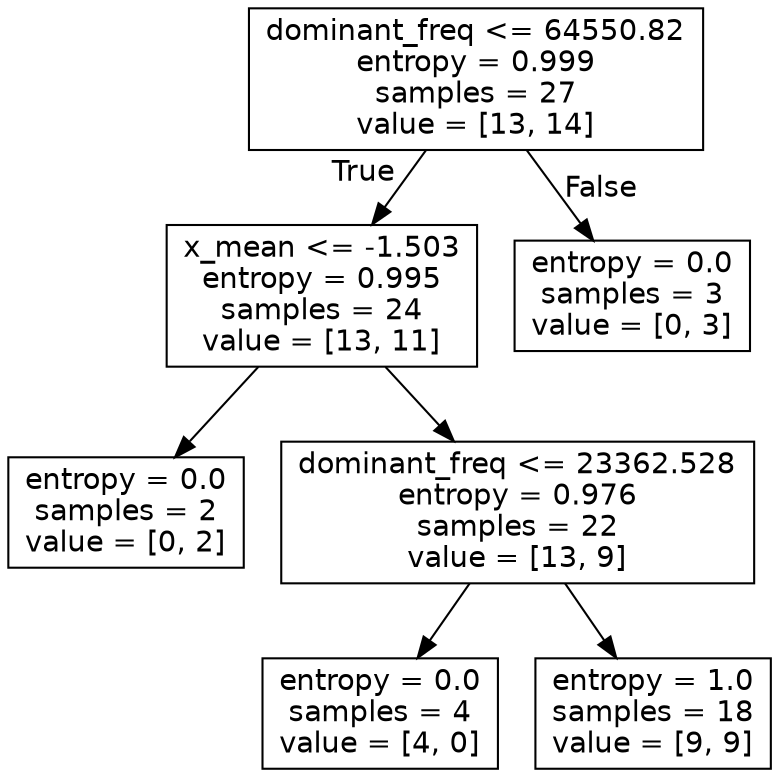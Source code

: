 digraph Tree {
node [shape=box, fontname="helvetica"] ;
edge [fontname="helvetica"] ;
0 [label="dominant_freq <= 64550.82\nentropy = 0.999\nsamples = 27\nvalue = [13, 14]"] ;
1 [label="x_mean <= -1.503\nentropy = 0.995\nsamples = 24\nvalue = [13, 11]"] ;
0 -> 1 [labeldistance=2.5, labelangle=45, headlabel="True"] ;
2 [label="entropy = 0.0\nsamples = 2\nvalue = [0, 2]"] ;
1 -> 2 ;
3 [label="dominant_freq <= 23362.528\nentropy = 0.976\nsamples = 22\nvalue = [13, 9]"] ;
1 -> 3 ;
4 [label="entropy = 0.0\nsamples = 4\nvalue = [4, 0]"] ;
3 -> 4 ;
5 [label="entropy = 1.0\nsamples = 18\nvalue = [9, 9]"] ;
3 -> 5 ;
6 [label="entropy = 0.0\nsamples = 3\nvalue = [0, 3]"] ;
0 -> 6 [labeldistance=2.5, labelangle=-45, headlabel="False"] ;
}